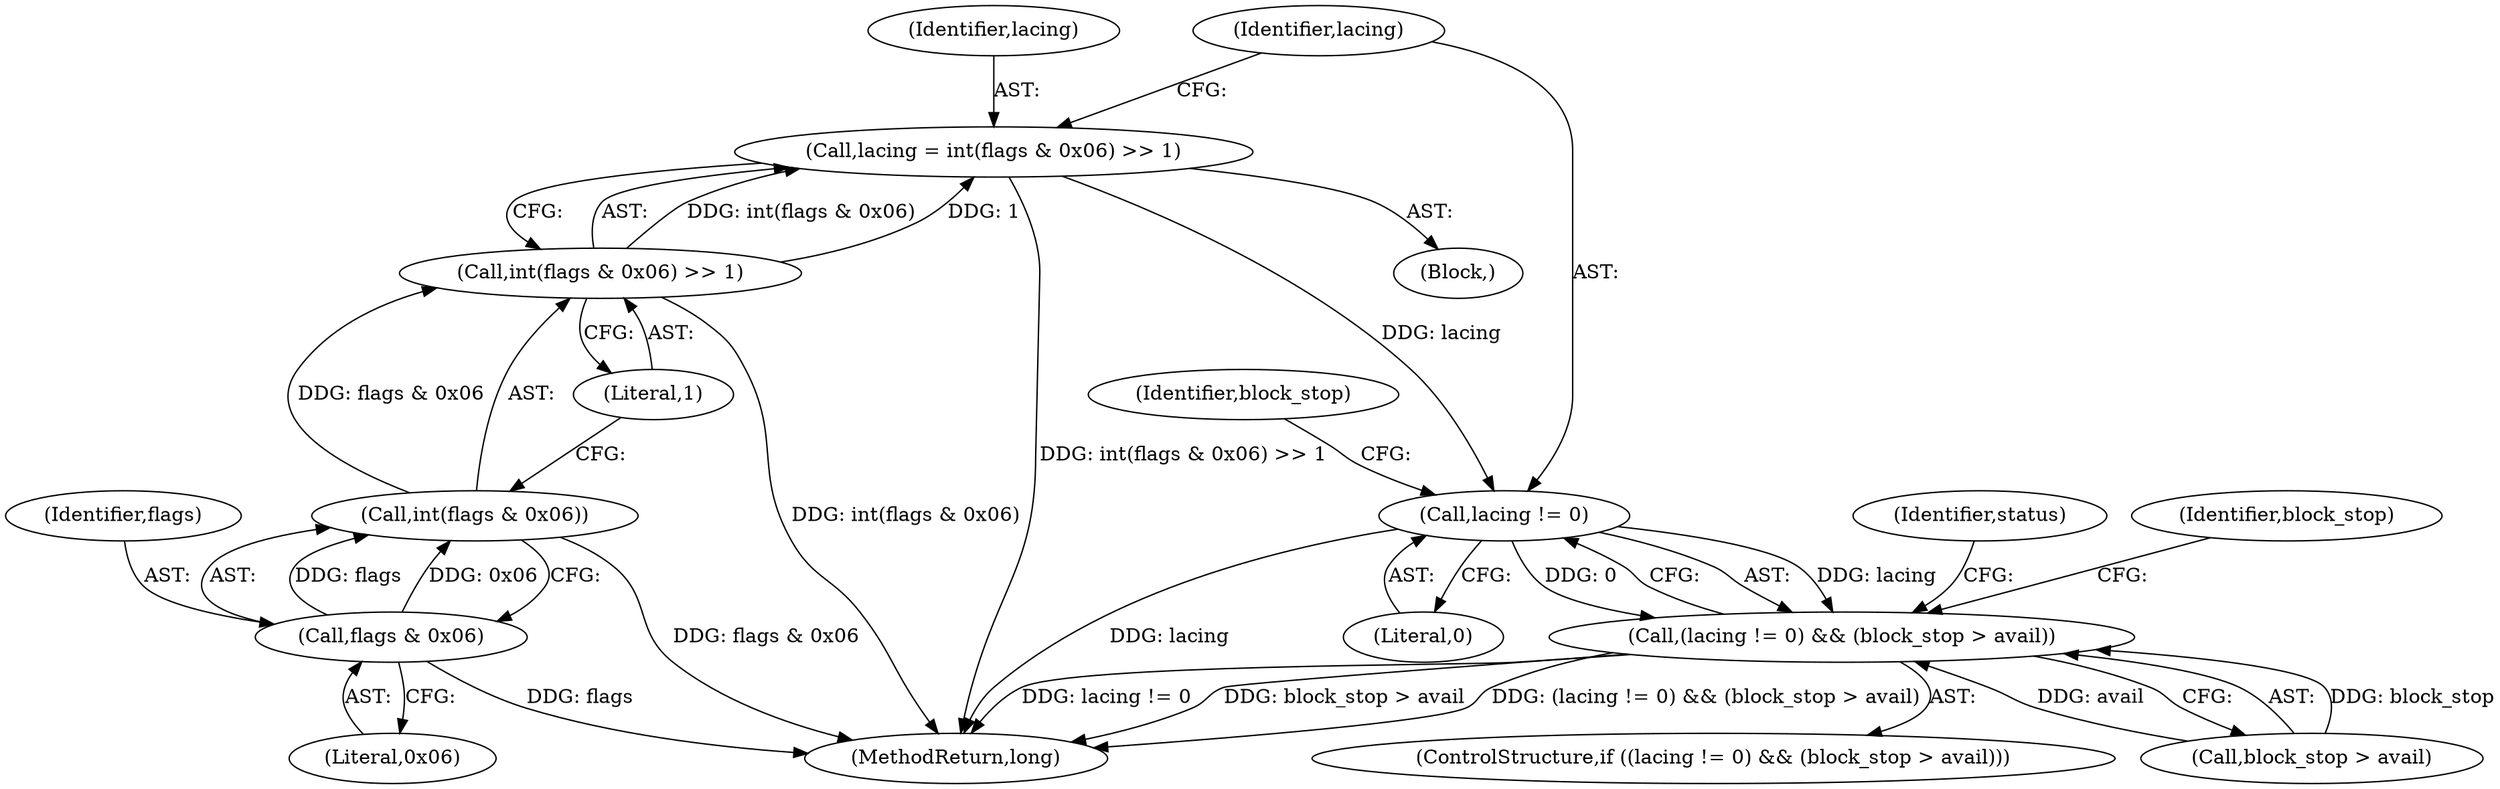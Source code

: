 digraph "0_Android_cc274e2abe8b2a6698a5c47d8aa4bb45f1f9538d_56@API" {
"1000323" [label="(Call,lacing = int(flags & 0x06) >> 1)"];
"1000325" [label="(Call,int(flags & 0x06) >> 1)"];
"1000326" [label="(Call,int(flags & 0x06))"];
"1000327" [label="(Call,flags & 0x06)"];
"1000333" [label="(Call,lacing != 0)"];
"1000332" [label="(Call,(lacing != 0) && (block_stop > avail))"];
"1000327" [label="(Call,flags & 0x06)"];
"1000328" [label="(Identifier,flags)"];
"1000334" [label="(Identifier,lacing)"];
"1000332" [label="(Call,(lacing != 0) && (block_stop > avail))"];
"1000337" [label="(Identifier,block_stop)"];
"1000336" [label="(Call,block_stop > avail)"];
"1000346" [label="(Identifier,status)"];
"1000363" [label="(MethodReturn,long)"];
"1000326" [label="(Call,int(flags & 0x06))"];
"1000323" [label="(Call,lacing = int(flags & 0x06) >> 1)"];
"1000324" [label="(Identifier,lacing)"];
"1000330" [label="(Literal,1)"];
"1000335" [label="(Literal,0)"];
"1000333" [label="(Call,lacing != 0)"];
"1000341" [label="(Identifier,block_stop)"];
"1000115" [label="(Block,)"];
"1000329" [label="(Literal,0x06)"];
"1000331" [label="(ControlStructure,if ((lacing != 0) && (block_stop > avail)))"];
"1000325" [label="(Call,int(flags & 0x06) >> 1)"];
"1000323" -> "1000115"  [label="AST: "];
"1000323" -> "1000325"  [label="CFG: "];
"1000324" -> "1000323"  [label="AST: "];
"1000325" -> "1000323"  [label="AST: "];
"1000334" -> "1000323"  [label="CFG: "];
"1000323" -> "1000363"  [label="DDG: int(flags & 0x06) >> 1"];
"1000325" -> "1000323"  [label="DDG: int(flags & 0x06)"];
"1000325" -> "1000323"  [label="DDG: 1"];
"1000323" -> "1000333"  [label="DDG: lacing"];
"1000325" -> "1000330"  [label="CFG: "];
"1000326" -> "1000325"  [label="AST: "];
"1000330" -> "1000325"  [label="AST: "];
"1000325" -> "1000363"  [label="DDG: int(flags & 0x06)"];
"1000326" -> "1000325"  [label="DDG: flags & 0x06"];
"1000326" -> "1000327"  [label="CFG: "];
"1000327" -> "1000326"  [label="AST: "];
"1000330" -> "1000326"  [label="CFG: "];
"1000326" -> "1000363"  [label="DDG: flags & 0x06"];
"1000327" -> "1000326"  [label="DDG: flags"];
"1000327" -> "1000326"  [label="DDG: 0x06"];
"1000327" -> "1000329"  [label="CFG: "];
"1000328" -> "1000327"  [label="AST: "];
"1000329" -> "1000327"  [label="AST: "];
"1000327" -> "1000363"  [label="DDG: flags"];
"1000333" -> "1000332"  [label="AST: "];
"1000333" -> "1000335"  [label="CFG: "];
"1000334" -> "1000333"  [label="AST: "];
"1000335" -> "1000333"  [label="AST: "];
"1000337" -> "1000333"  [label="CFG: "];
"1000332" -> "1000333"  [label="CFG: "];
"1000333" -> "1000363"  [label="DDG: lacing"];
"1000333" -> "1000332"  [label="DDG: lacing"];
"1000333" -> "1000332"  [label="DDG: 0"];
"1000332" -> "1000331"  [label="AST: "];
"1000332" -> "1000336"  [label="CFG: "];
"1000336" -> "1000332"  [label="AST: "];
"1000341" -> "1000332"  [label="CFG: "];
"1000346" -> "1000332"  [label="CFG: "];
"1000332" -> "1000363"  [label="DDG: lacing != 0"];
"1000332" -> "1000363"  [label="DDG: block_stop > avail"];
"1000332" -> "1000363"  [label="DDG: (lacing != 0) && (block_stop > avail)"];
"1000336" -> "1000332"  [label="DDG: block_stop"];
"1000336" -> "1000332"  [label="DDG: avail"];
}
